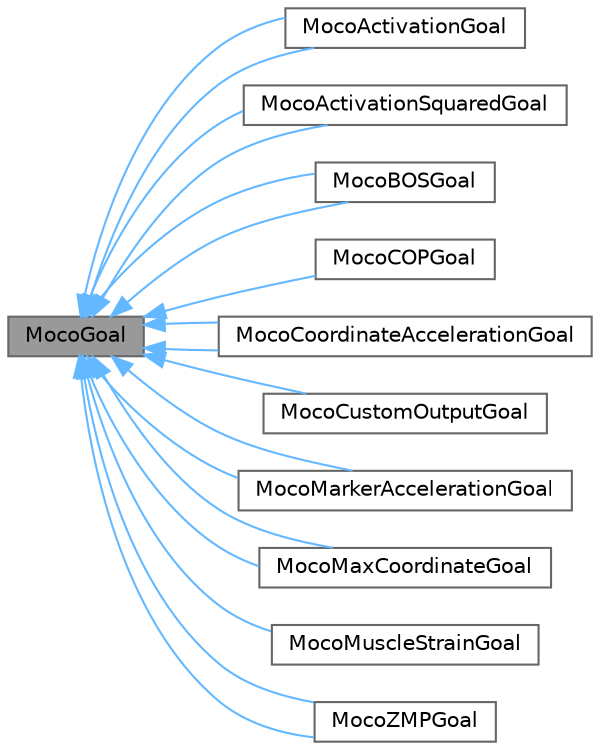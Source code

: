 digraph "MocoGoal"
{
 // LATEX_PDF_SIZE
  bgcolor="transparent";
  edge [fontname=Helvetica,fontsize=10,labelfontname=Helvetica,labelfontsize=10];
  node [fontname=Helvetica,fontsize=10,shape=box,height=0.2,width=0.4];
  rankdir="LR";
  Node1 [id="Node000001",label="MocoGoal",height=0.2,width=0.4,color="gray40", fillcolor="grey60", style="filled", fontcolor="black",tooltip=" "];
  Node1 -> Node2 [id="edge1_Node000001_Node000002",dir="back",color="steelblue1",style="solid",tooltip=" "];
  Node2 [id="Node000002",label="MocoActivationGoal",height=0.2,width=0.4,color="gray40", fillcolor="white", style="filled",URL="$class_open_sim_1_1_moco_activation_goal.html",tooltip=" "];
  Node1 -> Node2 [id="edge2_Node000001_Node000002",dir="back",color="steelblue1",style="solid",tooltip=" "];
  Node1 -> Node3 [id="edge3_Node000001_Node000003",dir="back",color="steelblue1",style="solid",tooltip=" "];
  Node3 [id="Node000003",label="MocoActivationSquaredGoal",height=0.2,width=0.4,color="gray40", fillcolor="white", style="filled",URL="$class_open_sim_1_1_moco_activation_squared_goal.html",tooltip=" "];
  Node1 -> Node3 [id="edge4_Node000001_Node000003",dir="back",color="steelblue1",style="solid",tooltip=" "];
  Node1 -> Node4 [id="edge5_Node000001_Node000004",dir="back",color="steelblue1",style="solid",tooltip=" "];
  Node4 [id="Node000004",label="MocoBOSGoal",height=0.2,width=0.4,color="gray40", fillcolor="white", style="filled",URL="$class_open_sim_1_1_moco_b_o_s_goal.html",tooltip=" "];
  Node1 -> Node4 [id="edge6_Node000001_Node000004",dir="back",color="steelblue1",style="solid",tooltip=" "];
  Node1 -> Node5 [id="edge7_Node000001_Node000005",dir="back",color="steelblue1",style="solid",tooltip=" "];
  Node5 [id="Node000005",label="MocoCOPGoal",height=0.2,width=0.4,color="gray40", fillcolor="white", style="filled",URL="$class_open_sim_1_1_moco_c_o_p_goal.html",tooltip=" "];
  Node1 -> Node6 [id="edge8_Node000001_Node000006",dir="back",color="steelblue1",style="solid",tooltip=" "];
  Node6 [id="Node000006",label="MocoCoordinateAccelerationGoal",height=0.2,width=0.4,color="gray40", fillcolor="white", style="filled",URL="$class_open_sim_1_1_moco_coordinate_acceleration_goal.html",tooltip=" "];
  Node1 -> Node6 [id="edge9_Node000001_Node000006",dir="back",color="steelblue1",style="solid",tooltip=" "];
  Node1 -> Node7 [id="edge10_Node000001_Node000007",dir="back",color="steelblue1",style="solid",tooltip=" "];
  Node7 [id="Node000007",label="MocoCustomOutputGoal",height=0.2,width=0.4,color="gray40", fillcolor="white", style="filled",URL="$class_open_sim_1_1_moco_custom_output_goal.html",tooltip=" "];
  Node1 -> Node8 [id="edge11_Node000001_Node000008",dir="back",color="steelblue1",style="solid",tooltip=" "];
  Node8 [id="Node000008",label="MocoMarkerAccelerationGoal",height=0.2,width=0.4,color="gray40", fillcolor="white", style="filled",URL="$class_open_sim_1_1_moco_marker_acceleration_goal.html",tooltip=" "];
  Node1 -> Node8 [id="edge12_Node000001_Node000008",dir="back",color="steelblue1",style="solid",tooltip=" "];
  Node1 -> Node9 [id="edge13_Node000001_Node000009",dir="back",color="steelblue1",style="solid",tooltip=" "];
  Node9 [id="Node000009",label="MocoMaxCoordinateGoal",height=0.2,width=0.4,color="gray40", fillcolor="white", style="filled",URL="$class_open_sim_1_1_moco_max_coordinate_goal.html",tooltip=" "];
  Node1 -> Node9 [id="edge14_Node000001_Node000009",dir="back",color="steelblue1",style="solid",tooltip=" "];
  Node1 -> Node10 [id="edge15_Node000001_Node000010",dir="back",color="steelblue1",style="solid",tooltip=" "];
  Node10 [id="Node000010",label="MocoMuscleStrainGoal",height=0.2,width=0.4,color="gray40", fillcolor="white", style="filled",URL="$class_open_sim_1_1_moco_muscle_strain_goal.html",tooltip=" "];
  Node1 -> Node11 [id="edge16_Node000001_Node000011",dir="back",color="steelblue1",style="solid",tooltip=" "];
  Node11 [id="Node000011",label="MocoZMPGoal",height=0.2,width=0.4,color="gray40", fillcolor="white", style="filled",URL="$class_open_sim_1_1_moco_z_m_p_goal.html",tooltip=" "];
  Node1 -> Node11 [id="edge17_Node000001_Node000011",dir="back",color="steelblue1",style="solid",tooltip=" "];
}
